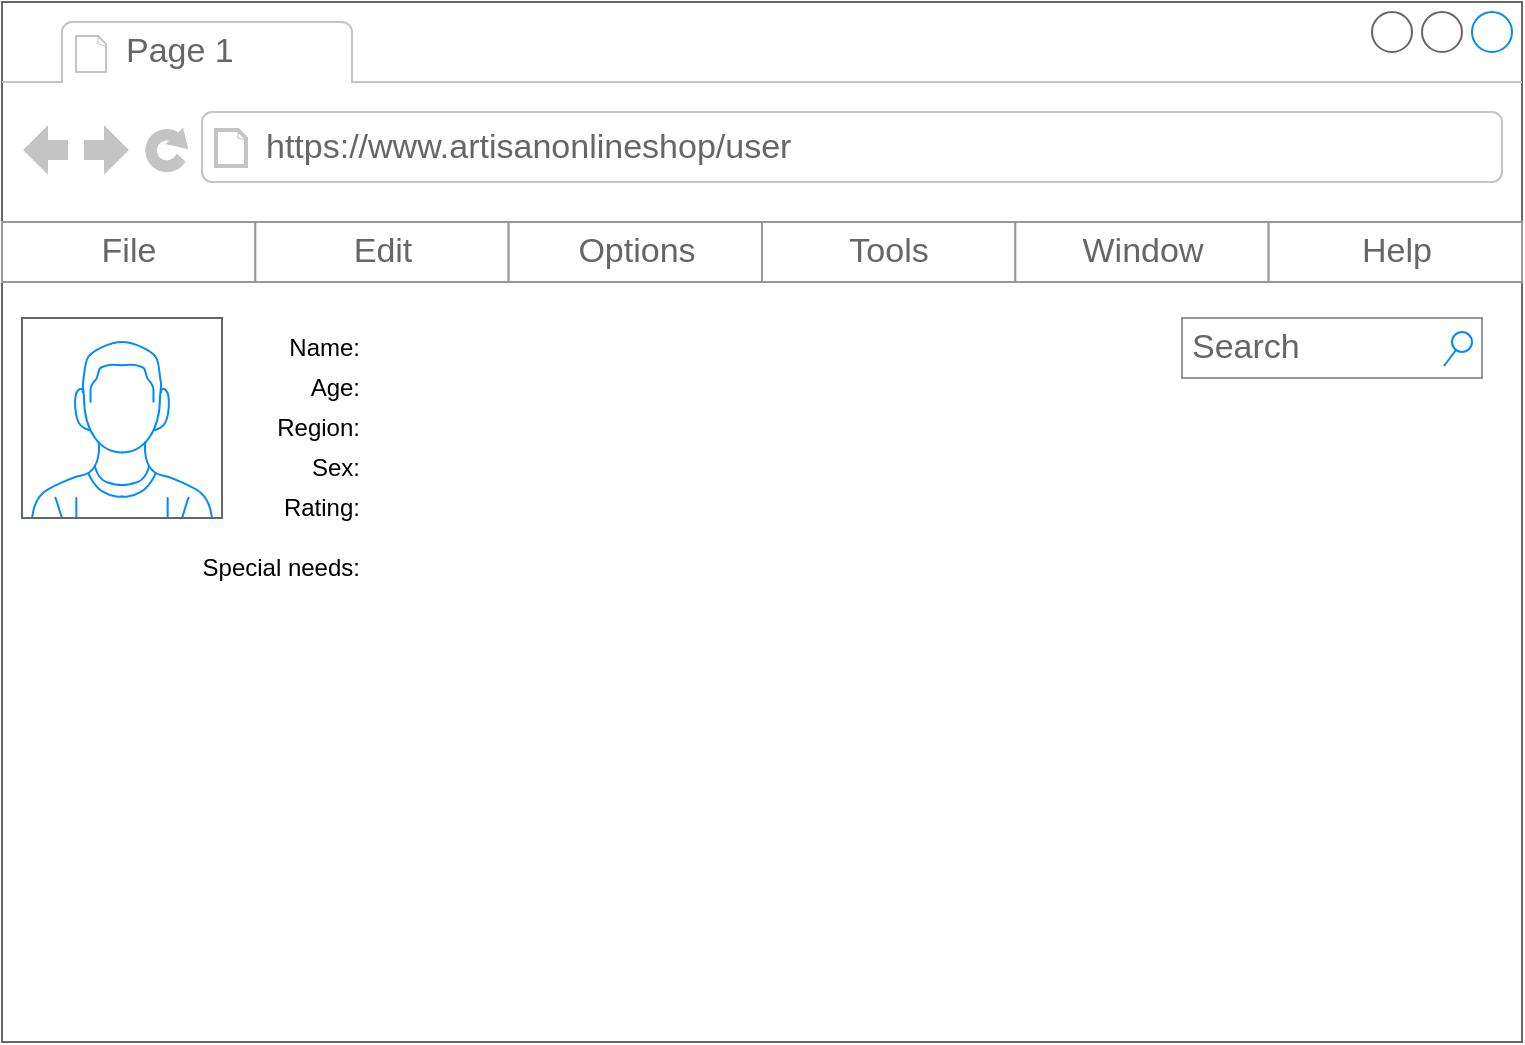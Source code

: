<mxfile version="20.8.23" type="github">
  <diagram name="Pagina-1" id="1wd1qRFHIOmjiayLOUDQ">
    <mxGraphModel dx="1221" dy="759" grid="1" gridSize="10" guides="1" tooltips="1" connect="1" arrows="1" fold="1" page="1" pageScale="1" pageWidth="827" pageHeight="1169" math="0" shadow="0">
      <root>
        <mxCell id="0" />
        <mxCell id="1" parent="0" />
        <mxCell id="Q3N0mhWa4I86AAQrIHix-1" value="" style="strokeWidth=1;shadow=0;dashed=0;align=center;html=1;shape=mxgraph.mockup.containers.browserWindow;rSize=0;strokeColor=#666666;strokeColor2=#008cff;strokeColor3=#c4c4c4;mainText=,;recursiveResize=0;" parent="1" vertex="1">
          <mxGeometry x="40" y="70" width="760" height="520" as="geometry" />
        </mxCell>
        <mxCell id="Q3N0mhWa4I86AAQrIHix-2" value="Page 1" style="strokeWidth=1;shadow=0;dashed=0;align=center;html=1;shape=mxgraph.mockup.containers.anchor;fontSize=17;fontColor=#666666;align=left;" parent="Q3N0mhWa4I86AAQrIHix-1" vertex="1">
          <mxGeometry x="60" y="12" width="110" height="26" as="geometry" />
        </mxCell>
        <mxCell id="Q3N0mhWa4I86AAQrIHix-3" value="https://www.artisanonlineshop/user" style="strokeWidth=1;shadow=0;dashed=0;align=center;html=1;shape=mxgraph.mockup.containers.anchor;rSize=0;fontSize=17;fontColor=#666666;align=left;" parent="Q3N0mhWa4I86AAQrIHix-1" vertex="1">
          <mxGeometry x="130" y="60" width="250" height="26" as="geometry" />
        </mxCell>
        <mxCell id="z5TwD4ITp_cDmmy_DJb5-1" value="" style="verticalLabelPosition=bottom;shadow=0;dashed=0;align=center;html=1;verticalAlign=top;strokeWidth=1;shape=mxgraph.mockup.containers.userMale;strokeColor=#666666;strokeColor2=#008cff;" vertex="1" parent="Q3N0mhWa4I86AAQrIHix-1">
          <mxGeometry x="10" y="158" width="100" height="100" as="geometry" />
        </mxCell>
        <mxCell id="z5TwD4ITp_cDmmy_DJb5-3" value="Name:" style="text;html=1;align=right;verticalAlign=middle;resizable=0;points=[];autosize=1;strokeColor=none;fillColor=none;" vertex="1" parent="Q3N0mhWa4I86AAQrIHix-1">
          <mxGeometry x="120" y="158" width="60" height="30" as="geometry" />
        </mxCell>
        <mxCell id="z5TwD4ITp_cDmmy_DJb5-6" value="Age:" style="text;html=1;align=right;verticalAlign=middle;resizable=0;points=[];autosize=1;strokeColor=none;fillColor=none;" vertex="1" parent="Q3N0mhWa4I86AAQrIHix-1">
          <mxGeometry x="130" y="178" width="50" height="30" as="geometry" />
        </mxCell>
        <mxCell id="z5TwD4ITp_cDmmy_DJb5-7" value="Region:" style="text;html=1;align=right;verticalAlign=middle;resizable=0;points=[];autosize=1;strokeColor=none;fillColor=none;" vertex="1" parent="Q3N0mhWa4I86AAQrIHix-1">
          <mxGeometry x="120" y="198" width="60" height="30" as="geometry" />
        </mxCell>
        <mxCell id="z5TwD4ITp_cDmmy_DJb5-8" value="Sex:" style="text;html=1;align=right;verticalAlign=middle;resizable=0;points=[];autosize=1;strokeColor=none;fillColor=none;" vertex="1" parent="Q3N0mhWa4I86AAQrIHix-1">
          <mxGeometry x="130" y="218" width="50" height="30" as="geometry" />
        </mxCell>
        <mxCell id="z5TwD4ITp_cDmmy_DJb5-9" value="Search" style="strokeWidth=1;shadow=0;dashed=0;align=center;html=1;shape=mxgraph.mockup.forms.searchBox;strokeColor=#999999;mainText=;strokeColor2=#008cff;fontColor=#666666;fontSize=17;align=left;spacingLeft=3;" vertex="1" parent="Q3N0mhWa4I86AAQrIHix-1">
          <mxGeometry x="590" y="158" width="150" height="30" as="geometry" />
        </mxCell>
        <mxCell id="z5TwD4ITp_cDmmy_DJb5-10" value="Rating:" style="text;html=1;align=right;verticalAlign=middle;resizable=0;points=[];autosize=1;strokeColor=none;fillColor=none;" vertex="1" parent="Q3N0mhWa4I86AAQrIHix-1">
          <mxGeometry x="120" y="238" width="60" height="30" as="geometry" />
        </mxCell>
        <mxCell id="z5TwD4ITp_cDmmy_DJb5-11" value="Special needs:" style="text;html=1;align=right;verticalAlign=middle;resizable=0;points=[];autosize=1;strokeColor=none;fillColor=none;" vertex="1" parent="Q3N0mhWa4I86AAQrIHix-1">
          <mxGeometry x="80" y="268" width="100" height="30" as="geometry" />
        </mxCell>
        <mxCell id="z5TwD4ITp_cDmmy_DJb5-12" value="" style="strokeWidth=1;shadow=0;dashed=0;align=center;html=1;shape=mxgraph.mockup.forms.rrect;rSize=0;strokeColor=#999999;" vertex="1" parent="Q3N0mhWa4I86AAQrIHix-1">
          <mxGeometry y="110" width="760" height="30" as="geometry" />
        </mxCell>
        <mxCell id="z5TwD4ITp_cDmmy_DJb5-13" value="File" style="strokeColor=inherit;fillColor=inherit;gradientColor=inherit;strokeWidth=1;shadow=0;dashed=0;align=center;html=1;shape=mxgraph.mockup.forms.rrect;rSize=0;fontSize=17;fontColor=#666666;" vertex="1" parent="z5TwD4ITp_cDmmy_DJb5-12">
          <mxGeometry width="126.667" height="30" as="geometry" />
        </mxCell>
        <mxCell id="z5TwD4ITp_cDmmy_DJb5-14" value="Edit" style="strokeColor=inherit;fillColor=inherit;gradientColor=inherit;strokeWidth=1;shadow=0;dashed=0;align=center;html=1;shape=mxgraph.mockup.forms.rrect;rSize=0;fontSize=17;fontColor=#666666;" vertex="1" parent="z5TwD4ITp_cDmmy_DJb5-12">
          <mxGeometry x="126.667" width="126.667" height="30" as="geometry" />
        </mxCell>
        <mxCell id="z5TwD4ITp_cDmmy_DJb5-15" value="Options" style="strokeColor=inherit;fillColor=inherit;gradientColor=inherit;strokeWidth=1;shadow=0;dashed=0;align=center;html=1;shape=mxgraph.mockup.forms.rrect;rSize=0;fontSize=17;fontColor=#666666;" vertex="1" parent="z5TwD4ITp_cDmmy_DJb5-12">
          <mxGeometry x="253.333" width="126.667" height="30" as="geometry" />
        </mxCell>
        <mxCell id="z5TwD4ITp_cDmmy_DJb5-16" value="Tools" style="strokeColor=inherit;fillColor=inherit;gradientColor=inherit;strokeWidth=1;shadow=0;dashed=0;align=center;html=1;shape=mxgraph.mockup.forms.rrect;rSize=0;fontSize=17;fontColor=#666666;" vertex="1" parent="z5TwD4ITp_cDmmy_DJb5-12">
          <mxGeometry x="380" width="126.667" height="30" as="geometry" />
        </mxCell>
        <mxCell id="z5TwD4ITp_cDmmy_DJb5-17" value="Window" style="strokeColor=inherit;fillColor=inherit;gradientColor=inherit;strokeWidth=1;shadow=0;dashed=0;align=center;html=1;shape=mxgraph.mockup.forms.rrect;rSize=0;fontSize=17;fontColor=#666666;" vertex="1" parent="z5TwD4ITp_cDmmy_DJb5-12">
          <mxGeometry x="506.667" width="126.667" height="30" as="geometry" />
        </mxCell>
        <mxCell id="z5TwD4ITp_cDmmy_DJb5-18" value="Help" style="strokeColor=inherit;fillColor=inherit;gradientColor=inherit;strokeWidth=1;shadow=0;dashed=0;align=center;html=1;shape=mxgraph.mockup.forms.rrect;rSize=0;fontSize=17;fontColor=#666666;" vertex="1" parent="z5TwD4ITp_cDmmy_DJb5-12">
          <mxGeometry x="633.333" width="126.667" height="30" as="geometry" />
        </mxCell>
      </root>
    </mxGraphModel>
  </diagram>
</mxfile>
